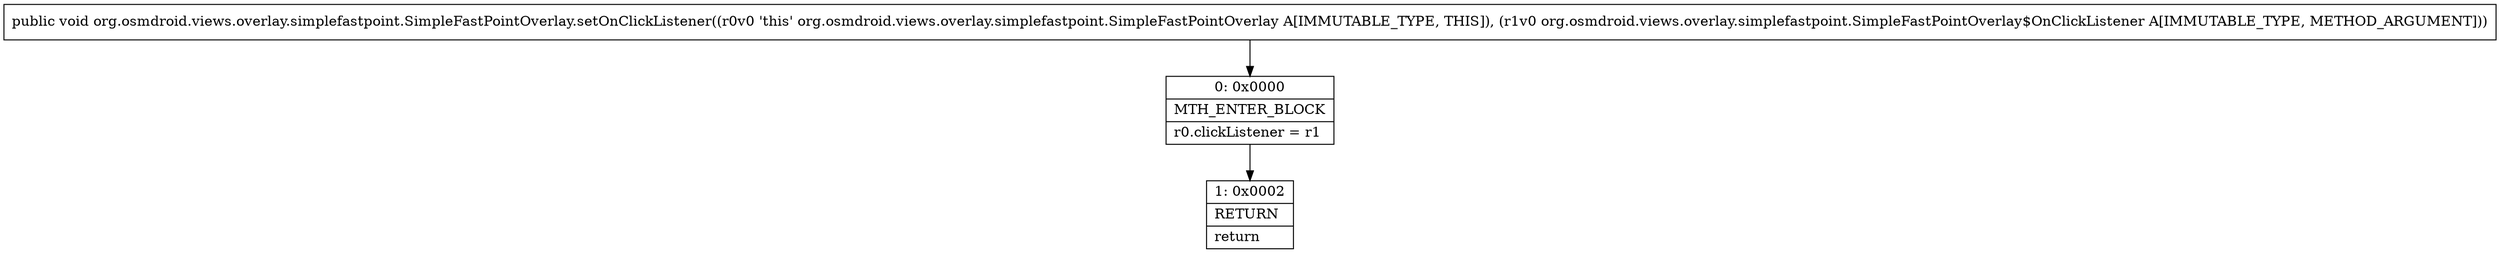 digraph "CFG fororg.osmdroid.views.overlay.simplefastpoint.SimpleFastPointOverlay.setOnClickListener(Lorg\/osmdroid\/views\/overlay\/simplefastpoint\/SimpleFastPointOverlay$OnClickListener;)V" {
Node_0 [shape=record,label="{0\:\ 0x0000|MTH_ENTER_BLOCK\l|r0.clickListener = r1\l}"];
Node_1 [shape=record,label="{1\:\ 0x0002|RETURN\l|return\l}"];
MethodNode[shape=record,label="{public void org.osmdroid.views.overlay.simplefastpoint.SimpleFastPointOverlay.setOnClickListener((r0v0 'this' org.osmdroid.views.overlay.simplefastpoint.SimpleFastPointOverlay A[IMMUTABLE_TYPE, THIS]), (r1v0 org.osmdroid.views.overlay.simplefastpoint.SimpleFastPointOverlay$OnClickListener A[IMMUTABLE_TYPE, METHOD_ARGUMENT])) }"];
MethodNode -> Node_0;
Node_0 -> Node_1;
}

